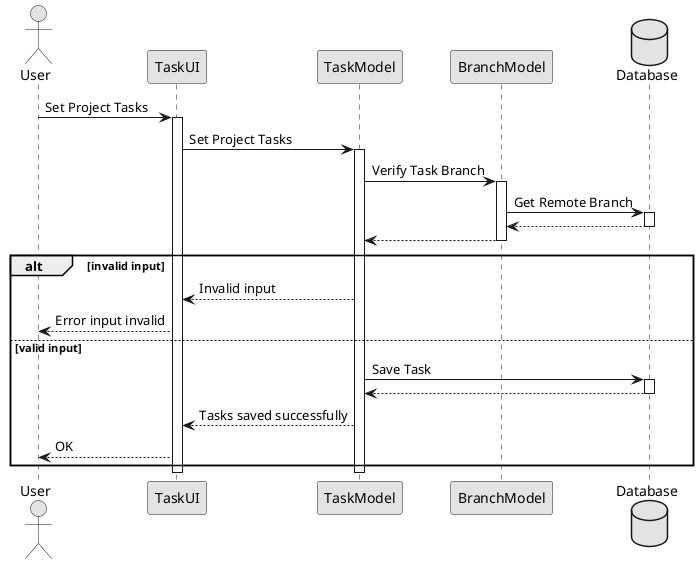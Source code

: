 @startuml sequence_diagram3
skinparam monochrome true
actor User as user
participant "TaskUI" as i1
participant "TaskModel" as a1
participant "BranchModel" as a2
database "Database" as db
skinparam backgroundcolor transparent

user -> i1: Set Project Tasks
activate i1

i1 -> a1: Set Project Tasks
activate a1

a1 -> a2: Verify Task Branch
activate a2
a2 -> db: Get Remote Branch
activate db
db --> a2
deactivate db
a2 --> a1
deactivate a2

alt invalid input
    a1 --> i1: Invalid input
    i1 --> user: Error input invalid
else valid input
    a1 -> db: Save Task
    activate db
    db --> a1
    deactivate db
    a1 --> i1: Tasks saved successfully
    i1 --> user: OK
end

deactivate a1
deactivate i1

@enduml
